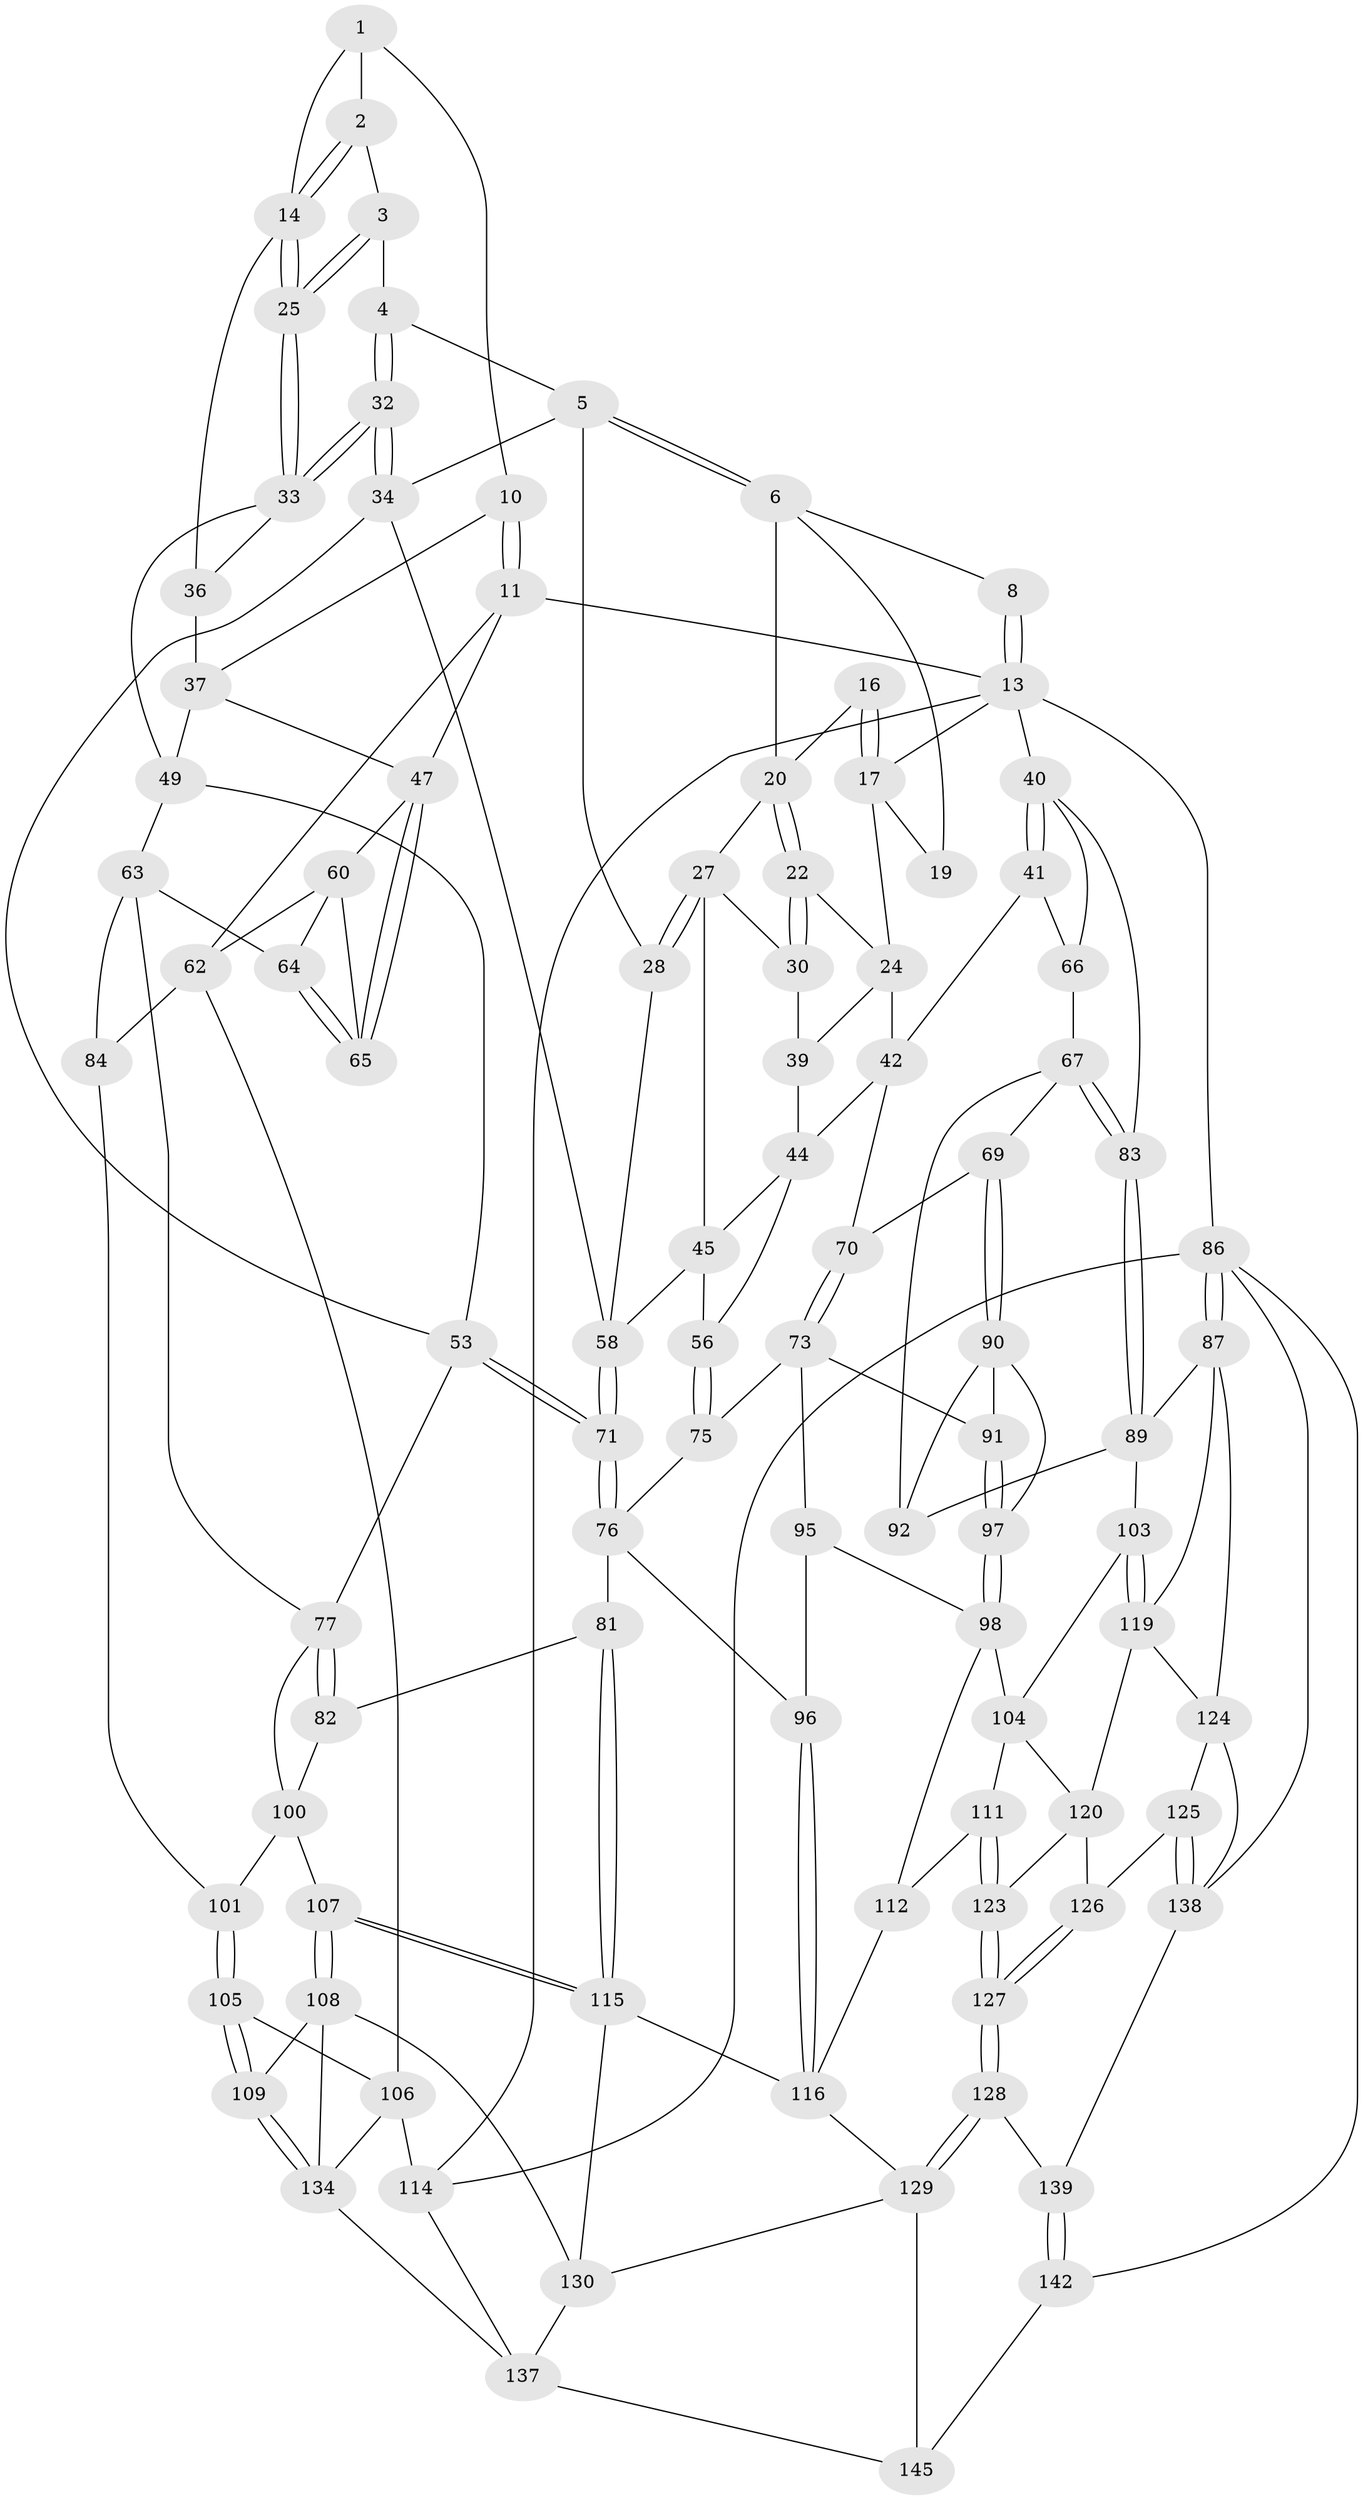 // original degree distribution, {3: 0.02054794520547945, 4: 0.2191780821917808, 5: 0.541095890410959, 6: 0.2191780821917808}
// Generated by graph-tools (version 1.1) at 2025/11/02/27/25 16:11:55]
// undirected, 95 vertices, 210 edges
graph export_dot {
graph [start="1"]
  node [color=gray90,style=filled];
  1 [pos="+0.1172553022368688+0",super="+9"];
  2 [pos="+0.16595143965984777+0.04864658136647027"];
  3 [pos="+0.20158259538916015+0.06684754441435455"];
  4 [pos="+0.32940778500440204+0"];
  5 [pos="+0.33661876730954504+0",super="+29"];
  6 [pos="+0.3461155310423755+0",super="+7"];
  8 [pos="+0.11154993569864458+0"];
  10 [pos="+0.03409014225983672+0.120973600098557"];
  11 [pos="+0+0.1494129489707778",super="+12"];
  13 [pos="+0+0",super="+26"];
  14 [pos="+0.17199927558307956+0.12074884630400987",super="+15"];
  16 [pos="+0.5852798997261338+0"];
  17 [pos="+0.7818187618940553+0.07002544763505203",super="+18"];
  19 [pos="+0.5664183522868886+0"];
  20 [pos="+0.5876971102909074+0",super="+21"];
  22 [pos="+0.6056204356224641+0.023184144856197603",super="+23"];
  24 [pos="+0.770960165702217+0.08457651546504749",super="+38"];
  25 [pos="+0.19802156633693768+0.13434827026500742"];
  27 [pos="+0.508051140203112+0.1726216356198149",super="+31"];
  28 [pos="+0.48282332540545075+0.1839364936082771"];
  30 [pos="+0.6047728634662506+0.026116027193600788",super="+35"];
  32 [pos="+0.27878255553373615+0.17664646677146228"];
  33 [pos="+0.24070836478227403+0.1774066050010099",super="+43"];
  34 [pos="+0.28589717033462914+0.18235517245393684",super="+52"];
  36 [pos="+0.11653292717046919+0.15672885009833507"];
  37 [pos="+0.1059604863159415+0.1794573966206207",super="+46"];
  39 [pos="+0.6773945782923986+0.1633508995205084"];
  40 [pos="+1+0",super="+72"];
  41 [pos="+0.8784194644729536+0.22797489846765398"];
  42 [pos="+0.8066392780474247+0.22918476942096597",super="+50"];
  44 [pos="+0.6217859235639824+0.19960144867318372",super="+51"];
  45 [pos="+0.5685177710708734+0.1960005088024624",super="+57"];
  47 [pos="+0.1012707659992208+0.2530077350525958",super="+48"];
  49 [pos="+0.1762765526737246+0.22788346586980415",super="+55"];
  53 [pos="+0.2996856113818567+0.33998024320584835",super="+54"];
  56 [pos="+0.604865211800519+0.3413540528273445"];
  58 [pos="+0.46349898508403464+0.28054572348129403",super="+59"];
  60 [pos="+0+0.33241363915133004",super="+61"];
  62 [pos="+0+0.44760621203721296",super="+85"];
  63 [pos="+0.14124353545285587+0.39968222730018205",super="+79"];
  64 [pos="+0.12904087330824718+0.39193407219445076"];
  65 [pos="+0.10458938583023276+0.30835373832049695"];
  66 [pos="+0.9133336826712015+0.32615852441186166"];
  67 [pos="+0.9060415067530525+0.38875086783195356",super="+68"];
  69 [pos="+0.8342471202557907+0.4229975608272545"];
  70 [pos="+0.7492543510298195+0.3227451361510591"];
  71 [pos="+0.43053285318465023+0.3774942557500371"];
  73 [pos="+0.6774803882857231+0.4910759890366642",super="+74"];
  75 [pos="+0.5809627686746209+0.4116512863937166"];
  76 [pos="+0.4454110391102704+0.4099243298271979",super="+80"];
  77 [pos="+0.3109445791747508+0.5521473523858269",super="+78"];
  81 [pos="+0.37799455789311664+0.570397521511449"];
  82 [pos="+0.3333725339400064+0.5712262919908255"];
  83 [pos="+1+0.4180555974252043"];
  84 [pos="+0.0657556776016994+0.5613330745765424"];
  86 [pos="+1+1",super="+143"];
  87 [pos="+1+0.9517007499046606",super="+88"];
  89 [pos="+1+0.5672827982141314",super="+94"];
  90 [pos="+0.8053653807238015+0.46320649313970624",super="+93"];
  91 [pos="+0.7890089437029788+0.4772940639536337"];
  92 [pos="+0.9755315900084135+0.5655432488311113"];
  95 [pos="+0.631291745707485+0.5696717857681004"];
  96 [pos="+0.5039894167135579+0.606796890267711"];
  97 [pos="+0.8127699876060104+0.5742320753205525"];
  98 [pos="+0.7775665391674313+0.6081328403579368",super="+99"];
  100 [pos="+0.1590996948673628+0.5987159981231293",super="+102"];
  101 [pos="+0.06897461260420171+0.5652584503061483"];
  103 [pos="+0.9097839148061202+0.6621710416947755"];
  104 [pos="+0.7915612327126863+0.6265477569463325",super="+110"];
  105 [pos="+0.1141666409106253+0.6817295783798465"];
  106 [pos="+0+0.6373441164925921",super="+113"];
  107 [pos="+0.20522561744559947+0.758249624042804"];
  108 [pos="+0.1974621327964566+0.7661480682788638",super="+131"];
  109 [pos="+0.18009463918350263+0.7758417940053712"];
  111 [pos="+0.6918375095088108+0.7088932681850273"];
  112 [pos="+0.6774513745868355+0.6899035474227021"];
  114 [pos="+0+1"];
  115 [pos="+0.39511920012354096+0.7722289444152498",super="+117"];
  116 [pos="+0.5132620638825389+0.782459983148851",super="+118"];
  119 [pos="+0.8933728120322569+0.7095248855164442",super="+121"];
  120 [pos="+0.8238739217705465+0.7131544730655912",super="+122"];
  123 [pos="+0.7085970878313413+0.746786586343517"];
  124 [pos="+0.8901522072142962+0.8369361895137397",super="+135"];
  125 [pos="+0.8470593562111973+0.8583512558742653"];
  126 [pos="+0.8204874311650924+0.8455138215720203"];
  127 [pos="+0.6593463550382346+0.8871156455551636"];
  128 [pos="+0.6334733687514811+0.9099480149596808"];
  129 [pos="+0.608503726854746+0.9219646962760382",super="+132"];
  130 [pos="+0.40296228893447056+0.8478970009806067",super="+133"];
  134 [pos="+0.10351948448544382+0.8684599079129728",super="+136"];
  137 [pos="+0.3493947089249021+0.9972853786716324",super="+146"];
  138 [pos="+0.8440076241931447+0.9391957405519086",super="+141"];
  139 [pos="+0.7772448590436188+0.9562924032145879",super="+140"];
  142 [pos="+0.7474756102795121+1",super="+144"];
  145 [pos="+0.5812814680962715+1"];
  1 -- 2;
  1 -- 10;
  1 -- 14;
  2 -- 3;
  2 -- 14;
  2 -- 14;
  3 -- 4;
  3 -- 25;
  3 -- 25;
  4 -- 5;
  4 -- 32;
  4 -- 32;
  5 -- 6;
  5 -- 6;
  5 -- 34;
  5 -- 28;
  6 -- 8;
  6 -- 19;
  6 -- 20;
  8 -- 13;
  8 -- 13;
  10 -- 11;
  10 -- 11;
  10 -- 37;
  11 -- 13;
  11 -- 62;
  11 -- 47;
  13 -- 114;
  13 -- 40;
  13 -- 17;
  13 -- 86;
  14 -- 25;
  14 -- 25;
  14 -- 36;
  16 -- 17;
  16 -- 17;
  16 -- 20;
  17 -- 24;
  17 -- 19;
  20 -- 22;
  20 -- 22;
  20 -- 27;
  22 -- 30 [weight=2];
  22 -- 30;
  22 -- 24;
  24 -- 42;
  24 -- 39;
  25 -- 33;
  25 -- 33;
  27 -- 28;
  27 -- 28;
  27 -- 45;
  27 -- 30;
  28 -- 58;
  30 -- 39;
  32 -- 33;
  32 -- 33;
  32 -- 34;
  32 -- 34;
  33 -- 36;
  33 -- 49;
  34 -- 58;
  34 -- 53;
  36 -- 37;
  37 -- 49;
  37 -- 47;
  39 -- 44;
  40 -- 41;
  40 -- 41;
  40 -- 66;
  40 -- 83;
  41 -- 42;
  41 -- 66;
  42 -- 70;
  42 -- 44;
  44 -- 45;
  44 -- 56;
  45 -- 56;
  45 -- 58;
  47 -- 65;
  47 -- 65;
  47 -- 60;
  49 -- 63;
  49 -- 53;
  53 -- 71;
  53 -- 71;
  53 -- 77;
  56 -- 75;
  56 -- 75;
  58 -- 71;
  58 -- 71;
  60 -- 65;
  60 -- 64;
  60 -- 62;
  62 -- 106;
  62 -- 84;
  63 -- 64;
  63 -- 84;
  63 -- 77;
  64 -- 65;
  64 -- 65;
  66 -- 67;
  67 -- 83;
  67 -- 83;
  67 -- 92;
  67 -- 69;
  69 -- 70;
  69 -- 90;
  69 -- 90;
  70 -- 73;
  70 -- 73;
  71 -- 76;
  71 -- 76;
  73 -- 91;
  73 -- 75;
  73 -- 95;
  75 -- 76;
  76 -- 96;
  76 -- 81;
  77 -- 82;
  77 -- 82;
  77 -- 100;
  81 -- 82;
  81 -- 115;
  81 -- 115;
  82 -- 100;
  83 -- 89;
  83 -- 89;
  84 -- 101;
  86 -- 87;
  86 -- 87;
  86 -- 114;
  86 -- 142;
  86 -- 138;
  87 -- 89;
  87 -- 124;
  87 -- 119;
  89 -- 92;
  89 -- 103;
  90 -- 91;
  90 -- 97;
  90 -- 92;
  91 -- 97;
  91 -- 97;
  95 -- 96;
  95 -- 98;
  96 -- 116;
  96 -- 116;
  97 -- 98;
  97 -- 98;
  98 -- 104;
  98 -- 112;
  100 -- 101;
  100 -- 107;
  101 -- 105;
  101 -- 105;
  103 -- 104;
  103 -- 119;
  103 -- 119;
  104 -- 120;
  104 -- 111;
  105 -- 106;
  105 -- 109;
  105 -- 109;
  106 -- 134;
  106 -- 114;
  107 -- 108;
  107 -- 108;
  107 -- 115;
  107 -- 115;
  108 -- 109;
  108 -- 130;
  108 -- 134;
  109 -- 134;
  109 -- 134;
  111 -- 112;
  111 -- 123;
  111 -- 123;
  112 -- 116;
  114 -- 137;
  115 -- 130;
  115 -- 116;
  116 -- 129;
  119 -- 120;
  119 -- 124;
  120 -- 123;
  120 -- 126;
  123 -- 127;
  123 -- 127;
  124 -- 125;
  124 -- 138;
  125 -- 126;
  125 -- 138;
  125 -- 138;
  126 -- 127;
  126 -- 127;
  127 -- 128;
  127 -- 128;
  128 -- 129;
  128 -- 129;
  128 -- 139;
  129 -- 145;
  129 -- 130;
  130 -- 137;
  134 -- 137;
  137 -- 145;
  138 -- 139;
  139 -- 142 [weight=2];
  139 -- 142;
  142 -- 145;
}
